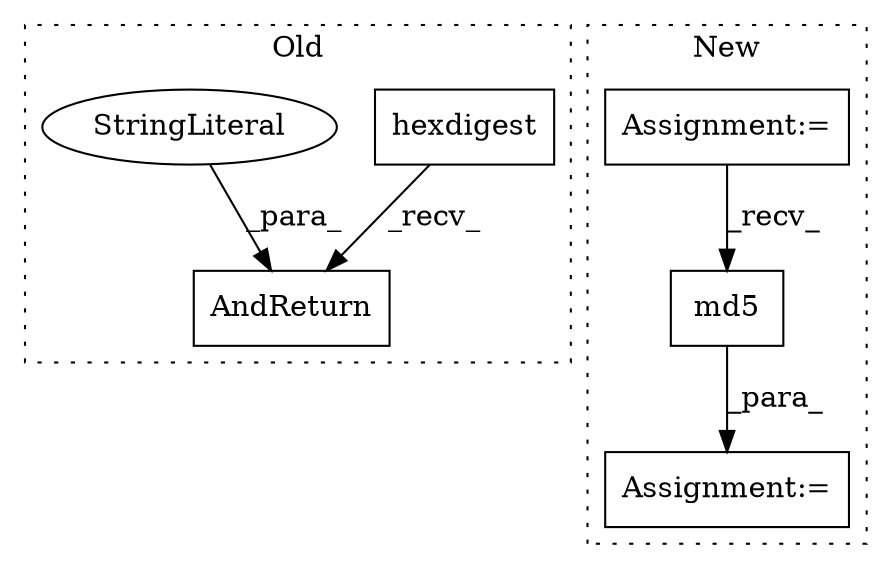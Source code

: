 digraph G {
subgraph cluster0 {
1 [label="hexdigest" a="32" s="4838" l="11" shape="box"];
4 [label="AndReturn" a="32" s="4850,4864" l="10,1" shape="box"];
5 [label="StringLiteral" a="45" s="4860" l="4" shape="ellipse"];
label = "Old";
style="dotted";
}
subgraph cluster1 {
2 [label="md5" a="32" s="5421" l="5" shape="box"];
3 [label="Assignment:=" a="7" s="5402" l="1" shape="box"];
6 [label="Assignment:=" a="7" s="5300" l="7" shape="box"];
label = "New";
style="dotted";
}
1 -> 4 [label="_recv_"];
2 -> 3 [label="_para_"];
5 -> 4 [label="_para_"];
6 -> 2 [label="_recv_"];
}